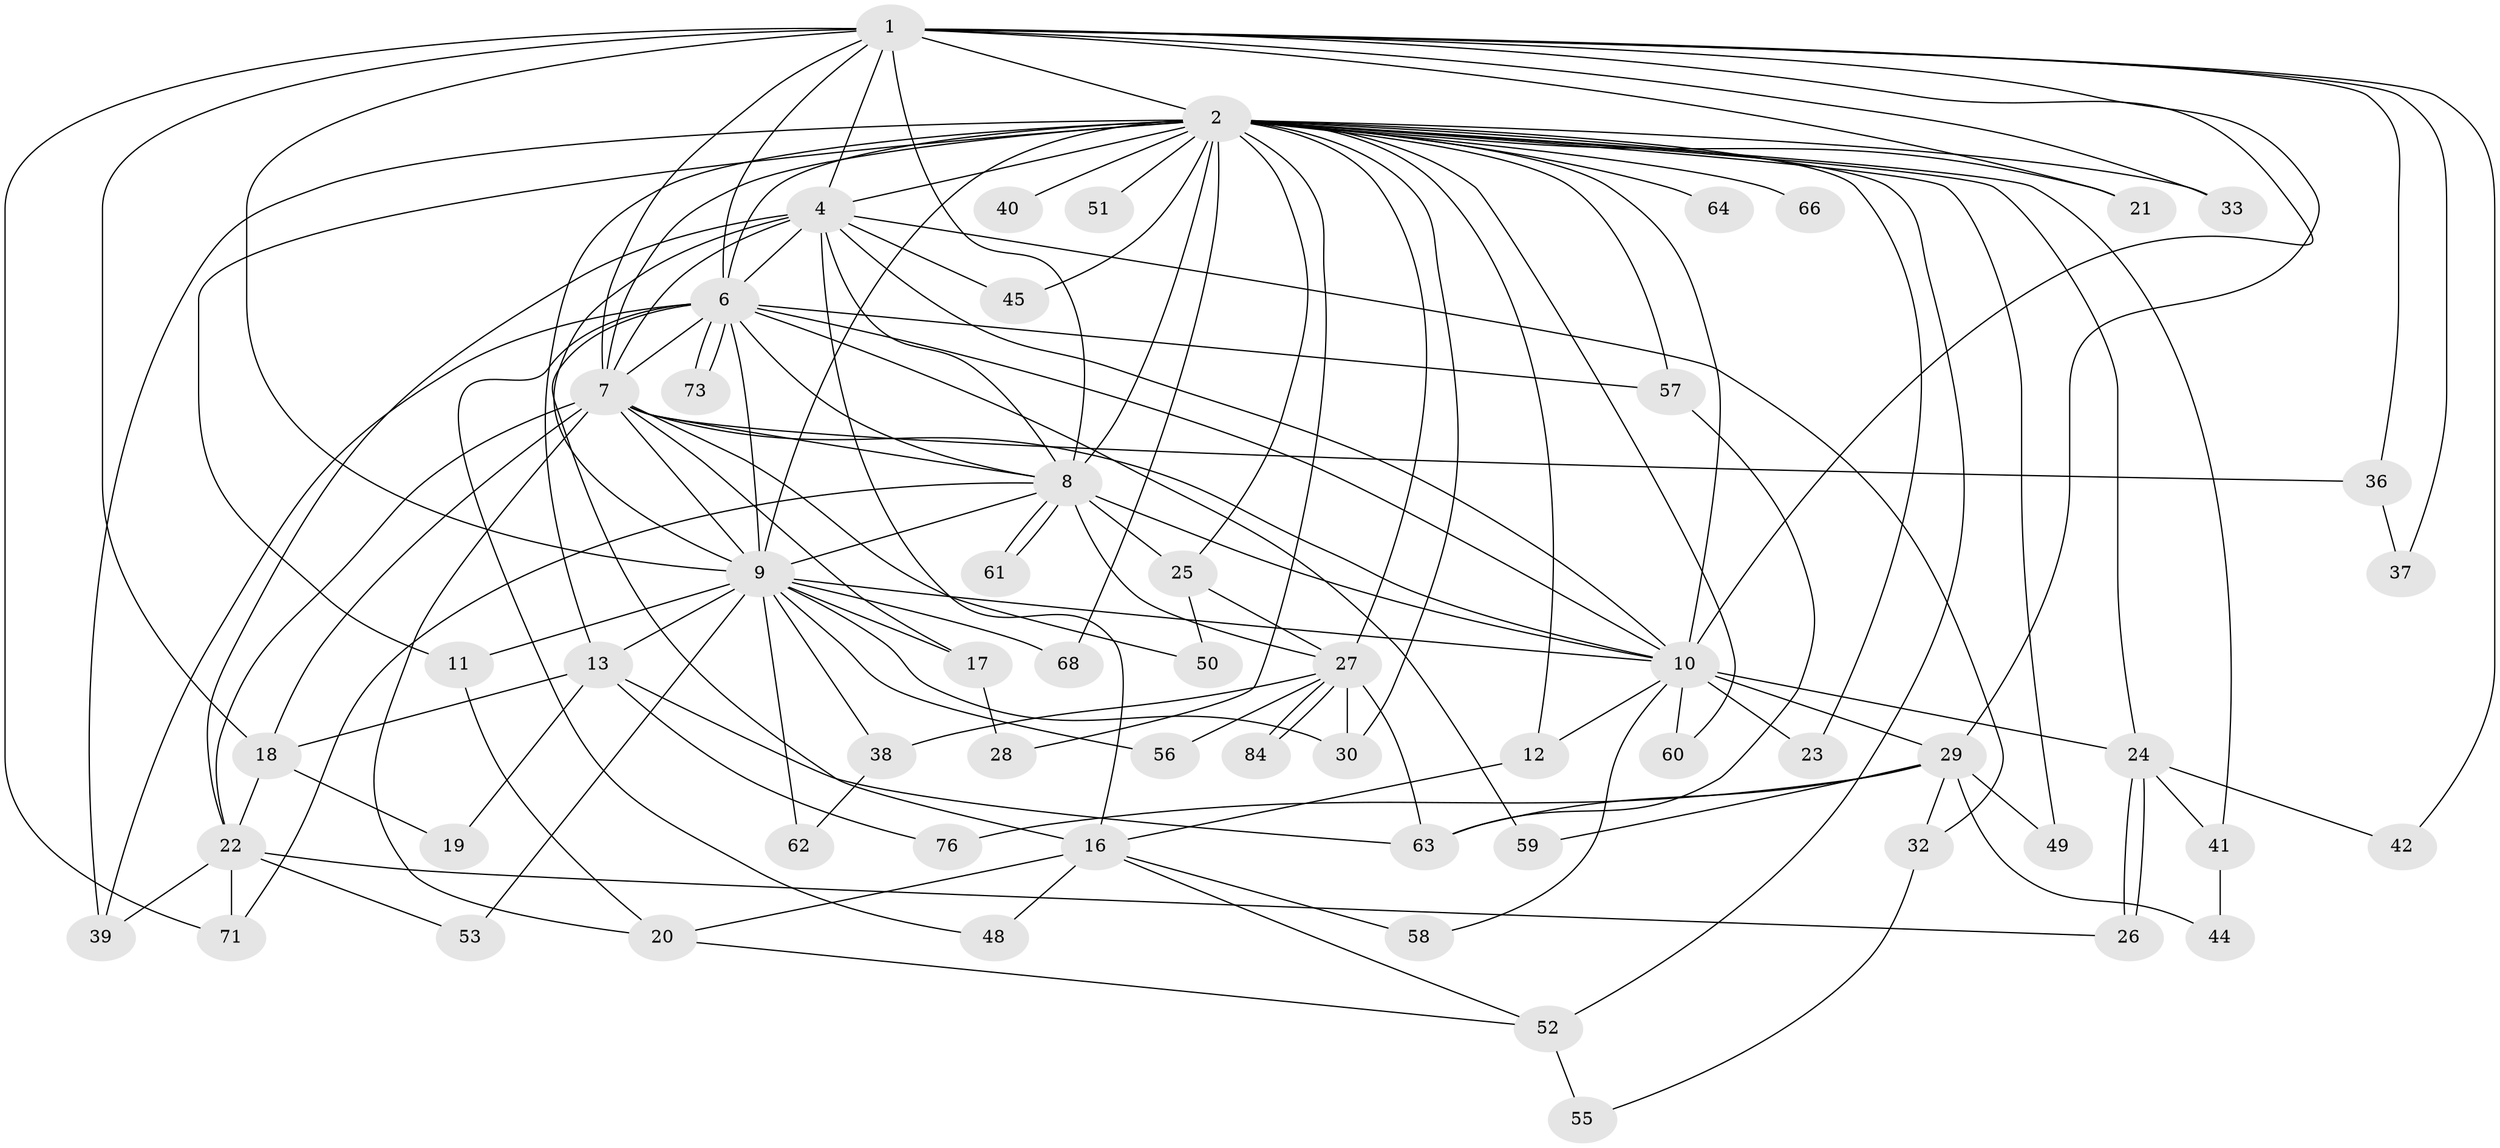 // original degree distribution, {16: 0.023529411764705882, 21: 0.011764705882352941, 23: 0.011764705882352941, 15: 0.023529411764705882, 12: 0.011764705882352941, 19: 0.011764705882352941, 20: 0.011764705882352941, 18: 0.011764705882352941, 3: 0.17647058823529413, 6: 0.03529411764705882, 2: 0.5529411764705883, 7: 0.03529411764705882, 4: 0.058823529411764705, 9: 0.011764705882352941, 8: 0.011764705882352941}
// Generated by graph-tools (version 1.1) at 2025/17/03/04/25 18:17:54]
// undirected, 59 vertices, 138 edges
graph export_dot {
graph [start="1"]
  node [color=gray90,style=filled];
  1 [super="+5"];
  2 [super="+67+69+43+3"];
  4;
  6 [super="+14+15"];
  7;
  8;
  9 [super="+79+35"];
  10 [super="+46"];
  11;
  12 [super="+75"];
  13;
  16;
  17;
  18 [super="+81+82+72"];
  19;
  20 [super="+83"];
  21;
  22 [super="+77"];
  23;
  24;
  25;
  26 [super="+47"];
  27;
  28;
  29;
  30;
  32;
  33;
  36;
  37;
  38;
  39;
  40;
  41;
  42;
  44;
  45;
  48;
  49;
  50;
  51;
  52;
  53;
  55;
  56;
  57;
  58;
  59;
  60;
  61;
  62;
  63 [super="+74"];
  64;
  66;
  68;
  71 [super="+85"];
  73;
  76;
  84;
  1 -- 2 [weight=4];
  1 -- 4 [weight=2];
  1 -- 6 [weight=2];
  1 -- 7 [weight=2];
  1 -- 8 [weight=3];
  1 -- 9 [weight=2];
  1 -- 10 [weight=2];
  1 -- 29;
  1 -- 33;
  1 -- 37;
  1 -- 42;
  1 -- 71;
  1 -- 18 [weight=2];
  1 -- 36;
  1 -- 21;
  2 -- 4 [weight=3];
  2 -- 6 [weight=4];
  2 -- 7 [weight=2];
  2 -- 8 [weight=3];
  2 -- 9 [weight=3];
  2 -- 10 [weight=2];
  2 -- 11;
  2 -- 12;
  2 -- 13;
  2 -- 28;
  2 -- 51 [weight=2];
  2 -- 57;
  2 -- 64 [weight=2];
  2 -- 66 [weight=2];
  2 -- 30;
  2 -- 40 [weight=2];
  2 -- 68;
  2 -- 21;
  2 -- 23;
  2 -- 24 [weight=2];
  2 -- 25;
  2 -- 27;
  2 -- 33;
  2 -- 39;
  2 -- 41;
  2 -- 45;
  2 -- 49;
  2 -- 52;
  2 -- 60;
  4 -- 6;
  4 -- 7;
  4 -- 8;
  4 -- 9 [weight=2];
  4 -- 10;
  4 -- 16;
  4 -- 22;
  4 -- 32;
  4 -- 45;
  6 -- 7;
  6 -- 8;
  6 -- 9;
  6 -- 10 [weight=2];
  6 -- 16;
  6 -- 39;
  6 -- 48;
  6 -- 57;
  6 -- 59;
  6 -- 73;
  6 -- 73;
  7 -- 8;
  7 -- 9;
  7 -- 10;
  7 -- 17;
  7 -- 18;
  7 -- 20;
  7 -- 22;
  7 -- 36;
  7 -- 50;
  8 -- 9;
  8 -- 10;
  8 -- 25;
  8 -- 27;
  8 -- 61;
  8 -- 61;
  8 -- 71;
  9 -- 10;
  9 -- 11;
  9 -- 13;
  9 -- 17;
  9 -- 30;
  9 -- 38;
  9 -- 53;
  9 -- 56;
  9 -- 62;
  9 -- 68;
  10 -- 12;
  10 -- 23;
  10 -- 24;
  10 -- 29;
  10 -- 58;
  10 -- 60;
  11 -- 20;
  12 -- 16;
  13 -- 18;
  13 -- 19;
  13 -- 63;
  13 -- 76;
  16 -- 20;
  16 -- 48;
  16 -- 52;
  16 -- 58;
  17 -- 28;
  18 -- 19;
  18 -- 22;
  20 -- 52;
  22 -- 53;
  22 -- 71;
  22 -- 26;
  22 -- 39;
  24 -- 26;
  24 -- 26;
  24 -- 41;
  24 -- 42;
  25 -- 27;
  25 -- 50;
  27 -- 30;
  27 -- 38;
  27 -- 56;
  27 -- 63;
  27 -- 84;
  27 -- 84;
  29 -- 32;
  29 -- 44;
  29 -- 49;
  29 -- 59;
  29 -- 76;
  29 -- 63;
  32 -- 55;
  36 -- 37;
  38 -- 62;
  41 -- 44;
  52 -- 55;
  57 -- 63;
}
